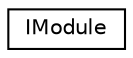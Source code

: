 digraph "Graphical Class Hierarchy"
{
 // LATEX_PDF_SIZE
  edge [fontname="Helvetica",fontsize="10",labelfontname="Helvetica",labelfontsize="10"];
  node [fontname="Helvetica",fontsize="10",shape=record];
  rankdir="LR";
  Node0 [label="IModule",height=0.2,width=0.4,color="black", fillcolor="white", style="filled",URL="$classmoja_1_1flint_1_1IModule.html",tooltip=" "];
}
